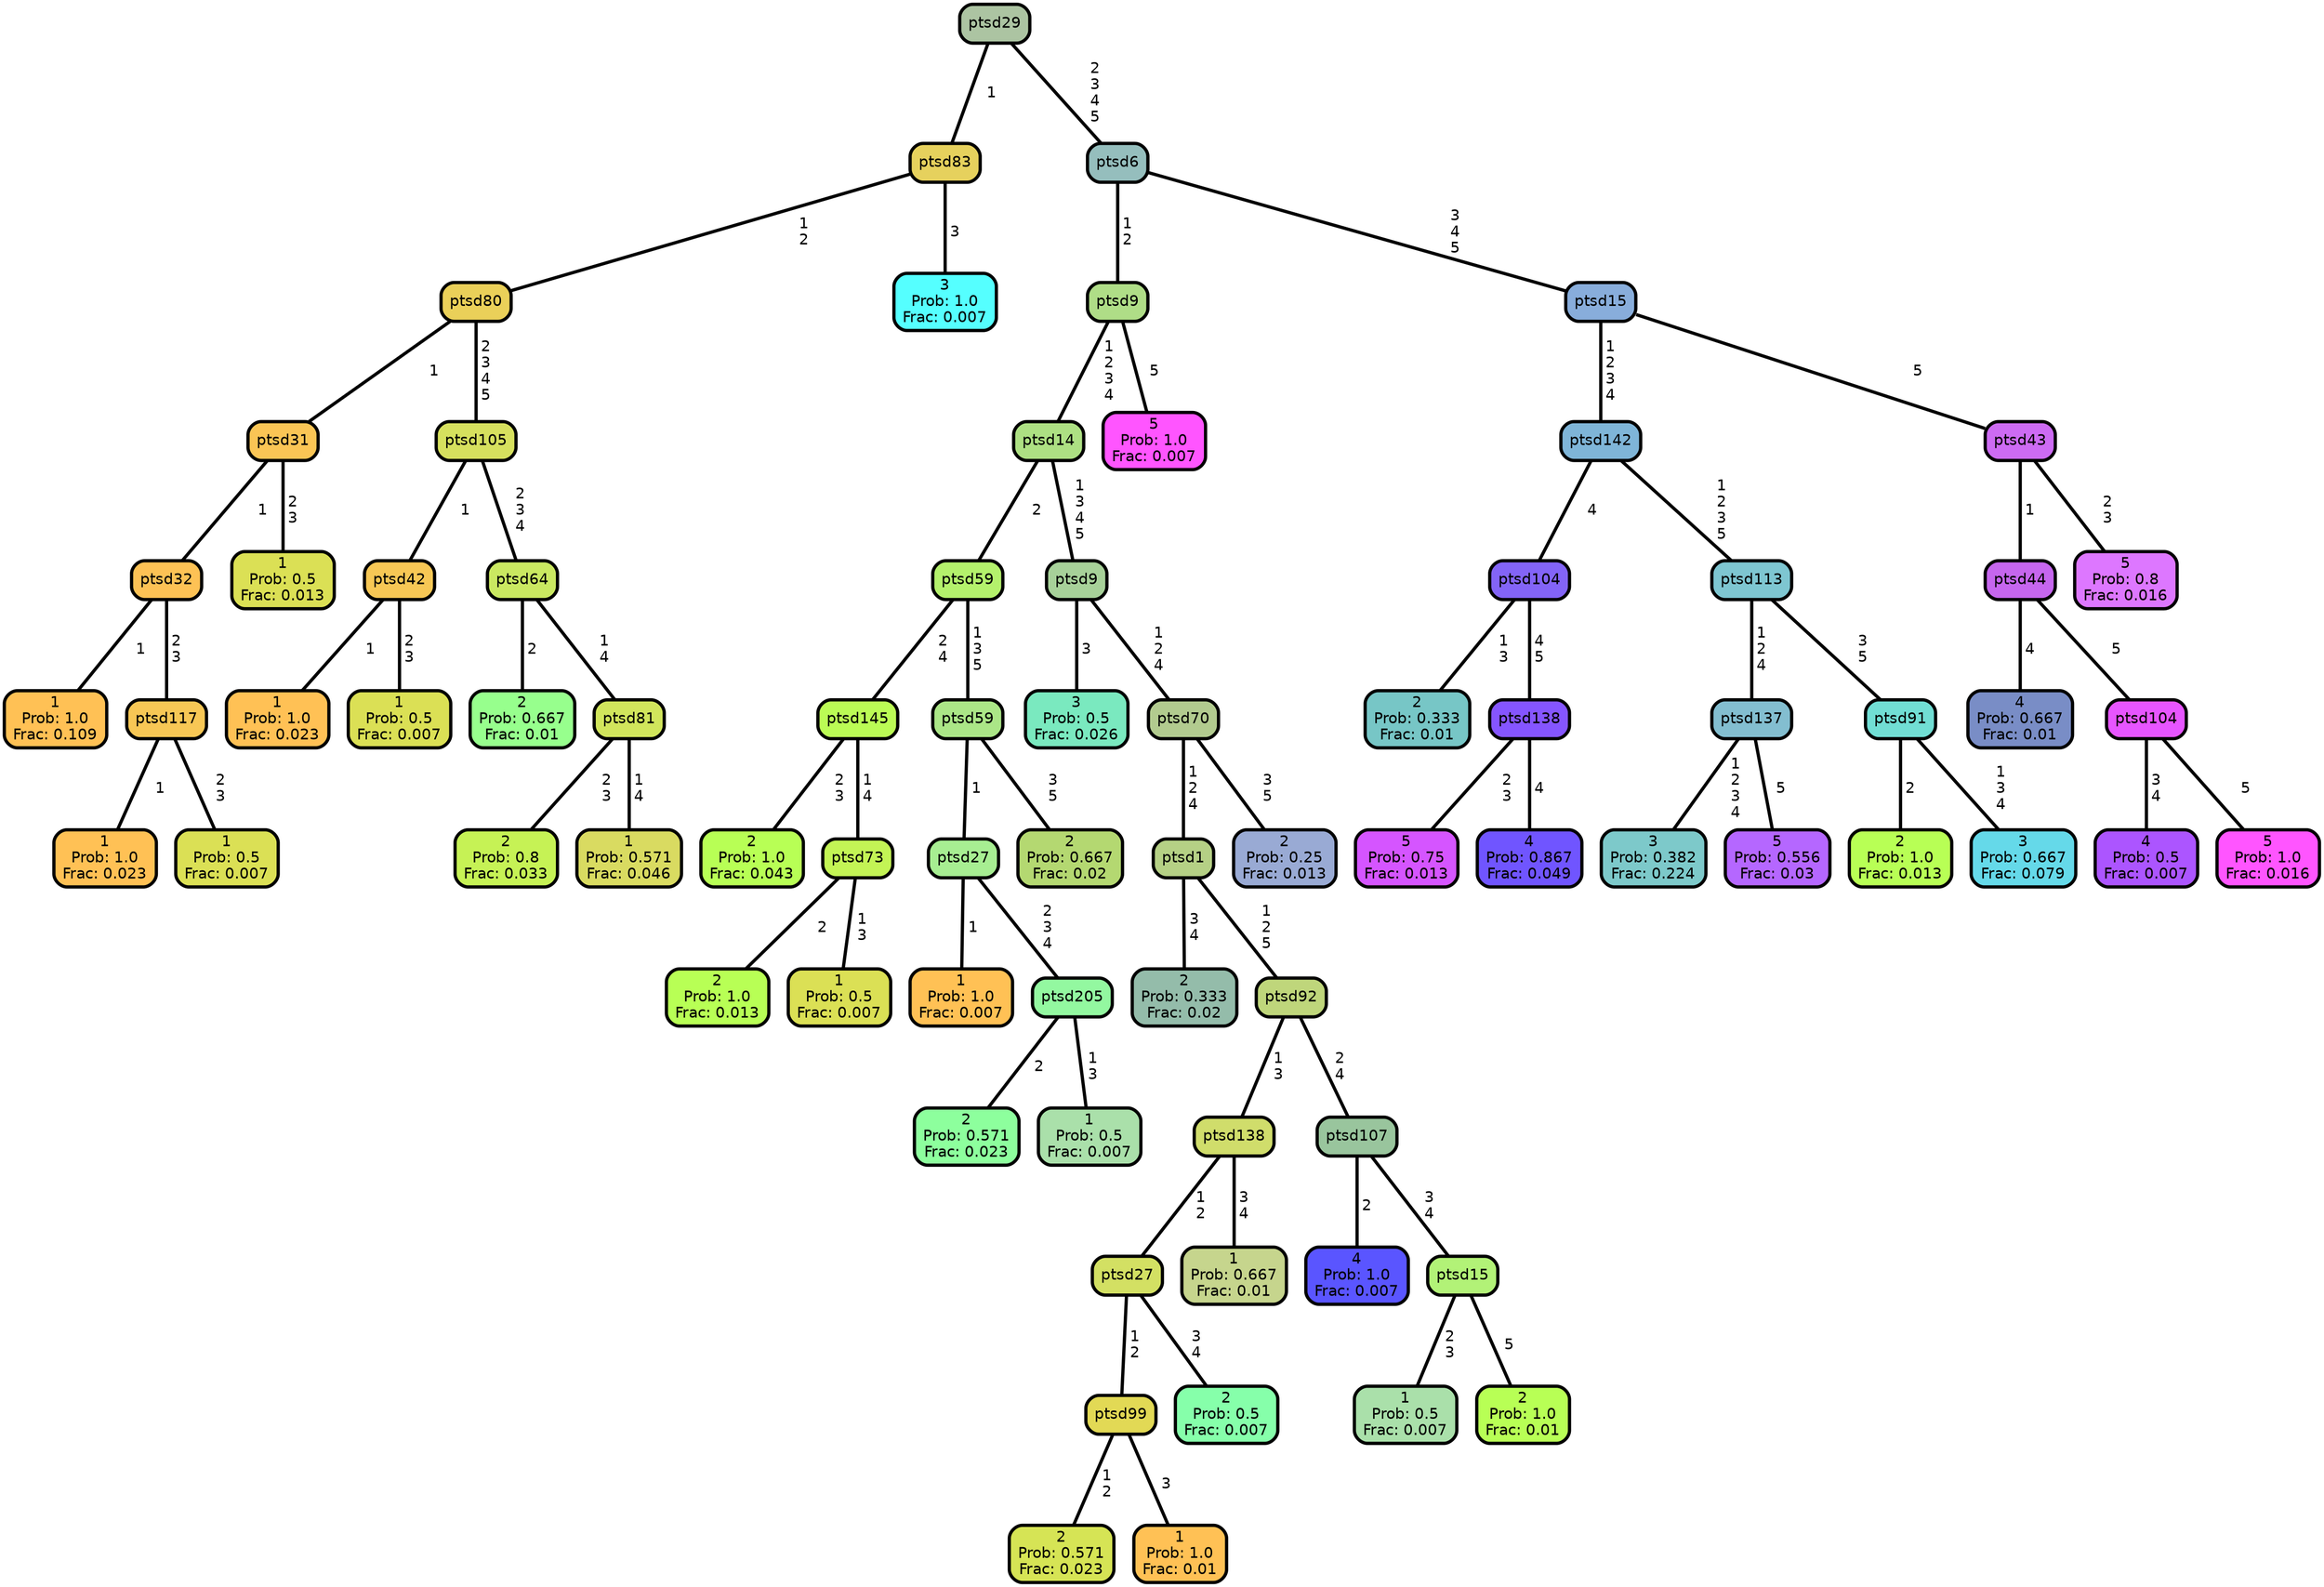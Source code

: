 graph Tree {
node [shape=box, style="filled, rounded",color="black",penwidth="3",fontcolor="black",                 fontname=helvetica] ;
graph [ranksep="0 equally", splines=straight,                 bgcolor=transparent, dpi=60] ;
edge [fontname=helvetica, color=black] ;
0 [label="1
Prob: 1.0
Frac: 0.109", fillcolor="#ffc155"] ;
1 [label="ptsd32",href=".//ptsd32.svg", fillcolor="#fdc255"] ;
2 [label="1
Prob: 1.0
Frac: 0.023", fillcolor="#ffc155"] ;
3 [label="ptsd117",href=".//ptsd117.svg", fillcolor="#f7c755"] ;
4 [label="1
Prob: 0.5
Frac: 0.007", fillcolor="#dbe055"] ;
5 [label="ptsd31",href=".//ptsd31.svg", fillcolor="#fac555"] ;
6 [label="1
Prob: 0.5
Frac: 0.013", fillcolor="#dbe055"] ;
7 [label="ptsd80",href=".//ptsd80.svg", fillcolor="#ead059"] ;
8 [label="1
Prob: 1.0
Frac: 0.023", fillcolor="#ffc155"] ;
9 [label="ptsd42",href=".//ptsd42.svg", fillcolor="#f7c755"] ;
10 [label="1
Prob: 0.5
Frac: 0.007", fillcolor="#dbe055"] ;
11 [label="ptsd105",href=".//ptsd105.svg", fillcolor="#d6e05e"] ;
12 [label="2
Prob: 0.667
Frac: 0.01", fillcolor="#97ff8d"] ;
13 [label="ptsd64",href=".//ptsd64.svg", fillcolor="#cae861"] ;
14 [label="2
Prob: 0.8
Frac: 0.033", fillcolor="#c6f255"] ;
15 [label="ptsd81",href=".//ptsd81.svg", fillcolor="#d1e55c"] ;
16 [label="1
Prob: 0.571
Frac: 0.046", fillcolor="#d9db61"] ;
17 [label="ptsd83",href=".//ptsd83.svg", fillcolor="#e6d15d"] ;
18 [label="3
Prob: 1.0
Frac: 0.007", fillcolor="#55ffff"] ;
19 [label="ptsd29",href=".//ptsd29.svg", fillcolor="#acc4a2"] ;
20 [label="2
Prob: 1.0
Frac: 0.043", fillcolor="#b8ff55"] ;
21 [label="ptsd145",href=".//ptsd145.svg", fillcolor="#bbfb55"] ;
22 [label="2
Prob: 1.0
Frac: 0.013", fillcolor="#b8ff55"] ;
23 [label="ptsd73",href=".//ptsd73.svg", fillcolor="#c3f455"] ;
24 [label="1
Prob: 0.5
Frac: 0.007", fillcolor="#dbe055"] ;
25 [label="ptsd59",href=".//ptsd59.svg", fillcolor="#b4f16c"] ;
26 [label="1
Prob: 1.0
Frac: 0.007", fillcolor="#ffc155"] ;
27 [label="ptsd27",href=".//ptsd27.svg", fillcolor="#a7ee92"] ;
28 [label="2
Prob: 0.571
Frac: 0.023", fillcolor="#8dff9d"] ;
29 [label="ptsd205",href=".//ptsd205.svg", fillcolor="#93f8a0"] ;
30 [label="1
Prob: 0.5
Frac: 0.007", fillcolor="#aae0aa"] ;
31 [label="ptsd59",href=".//ptsd59.svg", fillcolor="#abe687"] ;
32 [label="2
Prob: 0.667
Frac: 0.02", fillcolor="#b4d871"] ;
33 [label="ptsd14",href=".//ptsd14.svg", fillcolor="#ade083"] ;
34 [label="3
Prob: 0.5
Frac: 0.026", fillcolor="#7ae9bf"] ;
35 [label="ptsd9",href=".//ptsd9.svg", fillcolor="#a7d199"] ;
36 [label="2
Prob: 0.333
Frac: 0.02", fillcolor="#94bcaa"] ;
37 [label="ptsd1",href=".//ptsd1.svg", fillcolor="#b5d085"] ;
38 [label="2
Prob: 0.571
Frac: 0.023", fillcolor="#d6e455"] ;
39 [label="ptsd99",href=".//ptsd99.svg", fillcolor="#e2d955"] ;
40 [label="1
Prob: 1.0
Frac: 0.01", fillcolor="#ffc155"] ;
41 [label="ptsd27",href=".//ptsd27.svg", fillcolor="#d3e063"] ;
42 [label="2
Prob: 0.5
Frac: 0.007", fillcolor="#86ffaa"] ;
43 [label="ptsd138",href=".//ptsd138.svg", fillcolor="#d0dd6b"] ;
44 [label="1
Prob: 0.667
Frac: 0.01", fillcolor="#c6d58d"] ;
45 [label="ptsd92",href=".//ptsd92.svg", fillcolor="#bfd67b"] ;
46 [label="4
Prob: 1.0
Frac: 0.007", fillcolor="#5a55ff"] ;
47 [label="ptsd107",href=".//ptsd107.svg", fillcolor="#99c59d"] ;
48 [label="1
Prob: 0.5
Frac: 0.007", fillcolor="#aae0aa"] ;
49 [label="ptsd15",href=".//ptsd15.svg", fillcolor="#b2f277"] ;
50 [label="2
Prob: 1.0
Frac: 0.01", fillcolor="#b8ff55"] ;
51 [label="ptsd70",href=".//ptsd70.svg", fillcolor="#b2cb8f"] ;
52 [label="2
Prob: 0.25
Frac: 0.013", fillcolor="#99aad4"] ;
53 [label="ptsd9",href=".//ptsd9.svg", fillcolor="#afdd87"] ;
54 [label="5
Prob: 1.0
Frac: 0.007", fillcolor="#ff55ff"] ;
55 [label="ptsd6",href=".//ptsd6.svg", fillcolor="#95bebd"] ;
56 [label="2
Prob: 0.333
Frac: 0.01", fillcolor="#77c6c6"] ;
57 [label="ptsd104",href=".//ptsd104.svg", fillcolor="#8364f7"] ;
58 [label="5
Prob: 0.75
Frac: 0.013", fillcolor="#d555ff"] ;
59 [label="ptsd138",href=".//ptsd138.svg", fillcolor="#8555ff"] ;
60 [label="4
Prob: 0.867
Frac: 0.049", fillcolor="#7055ff"] ;
61 [label="ptsd142",href=".//ptsd142.svg", fillcolor="#7fb5d8"] ;
62 [label="3
Prob: 0.382
Frac: 0.224", fillcolor="#7dc9ca"] ;
63 [label="ptsd137",href=".//ptsd137.svg", fillcolor="#83bed0"] ;
64 [label="5
Prob: 0.556
Frac: 0.03", fillcolor="#b567ff"] ;
65 [label="ptsd113",href=".//ptsd113.svg", fillcolor="#7ec6d1"] ;
66 [label="2
Prob: 1.0
Frac: 0.013", fillcolor="#b8ff55"] ;
67 [label="ptsd91",href=".//ptsd91.svg", fillcolor="#71ded4"] ;
68 [label="3
Prob: 0.667
Frac: 0.079", fillcolor="#65d9e9"] ;
69 [label="ptsd15",href=".//ptsd15.svg", fillcolor="#88addb"] ;
70 [label="4
Prob: 0.667
Frac: 0.01", fillcolor="#798dc6"] ;
71 [label="ptsd44",href=".//ptsd44.svg", fillcolor="#c666ee"] ;
72 [label="4
Prob: 0.5
Frac: 0.007", fillcolor="#ac55ff"] ;
73 [label="ptsd104",href=".//ptsd104.svg", fillcolor="#e755ff"] ;
74 [label="5
Prob: 1.0
Frac: 0.016", fillcolor="#ff55ff"] ;
75 [label="ptsd43",href=".//ptsd43.svg", fillcolor="#cd6bf3"] ;
76 [label="5
Prob: 0.8
Frac: 0.016", fillcolor="#dd77ff"] ;
1 -- 0 [label=" 1",penwidth=3] ;
1 -- 3 [label=" 2\n 3",penwidth=3] ;
3 -- 2 [label=" 1",penwidth=3] ;
3 -- 4 [label=" 2\n 3",penwidth=3] ;
5 -- 1 [label=" 1",penwidth=3] ;
5 -- 6 [label=" 2\n 3",penwidth=3] ;
7 -- 5 [label=" 1",penwidth=3] ;
7 -- 11 [label=" 2\n 3\n 4\n 5",penwidth=3] ;
9 -- 8 [label=" 1",penwidth=3] ;
9 -- 10 [label=" 2\n 3",penwidth=3] ;
11 -- 9 [label=" 1",penwidth=3] ;
11 -- 13 [label=" 2\n 3\n 4",penwidth=3] ;
13 -- 12 [label=" 2",penwidth=3] ;
13 -- 15 [label=" 1\n 4",penwidth=3] ;
15 -- 14 [label=" 2\n 3",penwidth=3] ;
15 -- 16 [label=" 1\n 4",penwidth=3] ;
17 -- 7 [label=" 1\n 2",penwidth=3] ;
17 -- 18 [label=" 3",penwidth=3] ;
19 -- 17 [label=" 1",penwidth=3] ;
19 -- 55 [label=" 2\n 3\n 4\n 5",penwidth=3] ;
21 -- 20 [label=" 2\n 3",penwidth=3] ;
21 -- 23 [label=" 1\n 4",penwidth=3] ;
23 -- 22 [label=" 2",penwidth=3] ;
23 -- 24 [label=" 1\n 3",penwidth=3] ;
25 -- 21 [label=" 2\n 4",penwidth=3] ;
25 -- 31 [label=" 1\n 3\n 5",penwidth=3] ;
27 -- 26 [label=" 1",penwidth=3] ;
27 -- 29 [label=" 2\n 3\n 4",penwidth=3] ;
29 -- 28 [label=" 2",penwidth=3] ;
29 -- 30 [label=" 1\n 3",penwidth=3] ;
31 -- 27 [label=" 1",penwidth=3] ;
31 -- 32 [label=" 3\n 5",penwidth=3] ;
33 -- 25 [label=" 2",penwidth=3] ;
33 -- 35 [label=" 1\n 3\n 4\n 5",penwidth=3] ;
35 -- 34 [label=" 3",penwidth=3] ;
35 -- 51 [label=" 1\n 2\n 4",penwidth=3] ;
37 -- 36 [label=" 3\n 4",penwidth=3] ;
37 -- 45 [label=" 1\n 2\n 5",penwidth=3] ;
39 -- 38 [label=" 1\n 2",penwidth=3] ;
39 -- 40 [label=" 3",penwidth=3] ;
41 -- 39 [label=" 1\n 2",penwidth=3] ;
41 -- 42 [label=" 3\n 4",penwidth=3] ;
43 -- 41 [label=" 1\n 2",penwidth=3] ;
43 -- 44 [label=" 3\n 4",penwidth=3] ;
45 -- 43 [label=" 1\n 3",penwidth=3] ;
45 -- 47 [label=" 2\n 4",penwidth=3] ;
47 -- 46 [label=" 2",penwidth=3] ;
47 -- 49 [label=" 3\n 4",penwidth=3] ;
49 -- 48 [label=" 2\n 3",penwidth=3] ;
49 -- 50 [label=" 5",penwidth=3] ;
51 -- 37 [label=" 1\n 2\n 4",penwidth=3] ;
51 -- 52 [label=" 3\n 5",penwidth=3] ;
53 -- 33 [label=" 1\n 2\n 3\n 4",penwidth=3] ;
53 -- 54 [label=" 5",penwidth=3] ;
55 -- 53 [label=" 1\n 2",penwidth=3] ;
55 -- 69 [label=" 3\n 4\n 5",penwidth=3] ;
57 -- 56 [label=" 1\n 3",penwidth=3] ;
57 -- 59 [label=" 4\n 5",penwidth=3] ;
59 -- 58 [label=" 2\n 3",penwidth=3] ;
59 -- 60 [label=" 4",penwidth=3] ;
61 -- 57 [label=" 4",penwidth=3] ;
61 -- 65 [label=" 1\n 2\n 3\n 5",penwidth=3] ;
63 -- 62 [label=" 1\n 2\n 3\n 4",penwidth=3] ;
63 -- 64 [label=" 5",penwidth=3] ;
65 -- 63 [label=" 1\n 2\n 4",penwidth=3] ;
65 -- 67 [label=" 3\n 5",penwidth=3] ;
67 -- 66 [label=" 2",penwidth=3] ;
67 -- 68 [label=" 1\n 3\n 4",penwidth=3] ;
69 -- 61 [label=" 1\n 2\n 3\n 4",penwidth=3] ;
69 -- 75 [label=" 5",penwidth=3] ;
71 -- 70 [label=" 4",penwidth=3] ;
71 -- 73 [label=" 5",penwidth=3] ;
73 -- 72 [label=" 3\n 4",penwidth=3] ;
73 -- 74 [label=" 5",penwidth=3] ;
75 -- 71 [label=" 1",penwidth=3] ;
75 -- 76 [label=" 2\n 3",penwidth=3] ;
{rank = same;}}